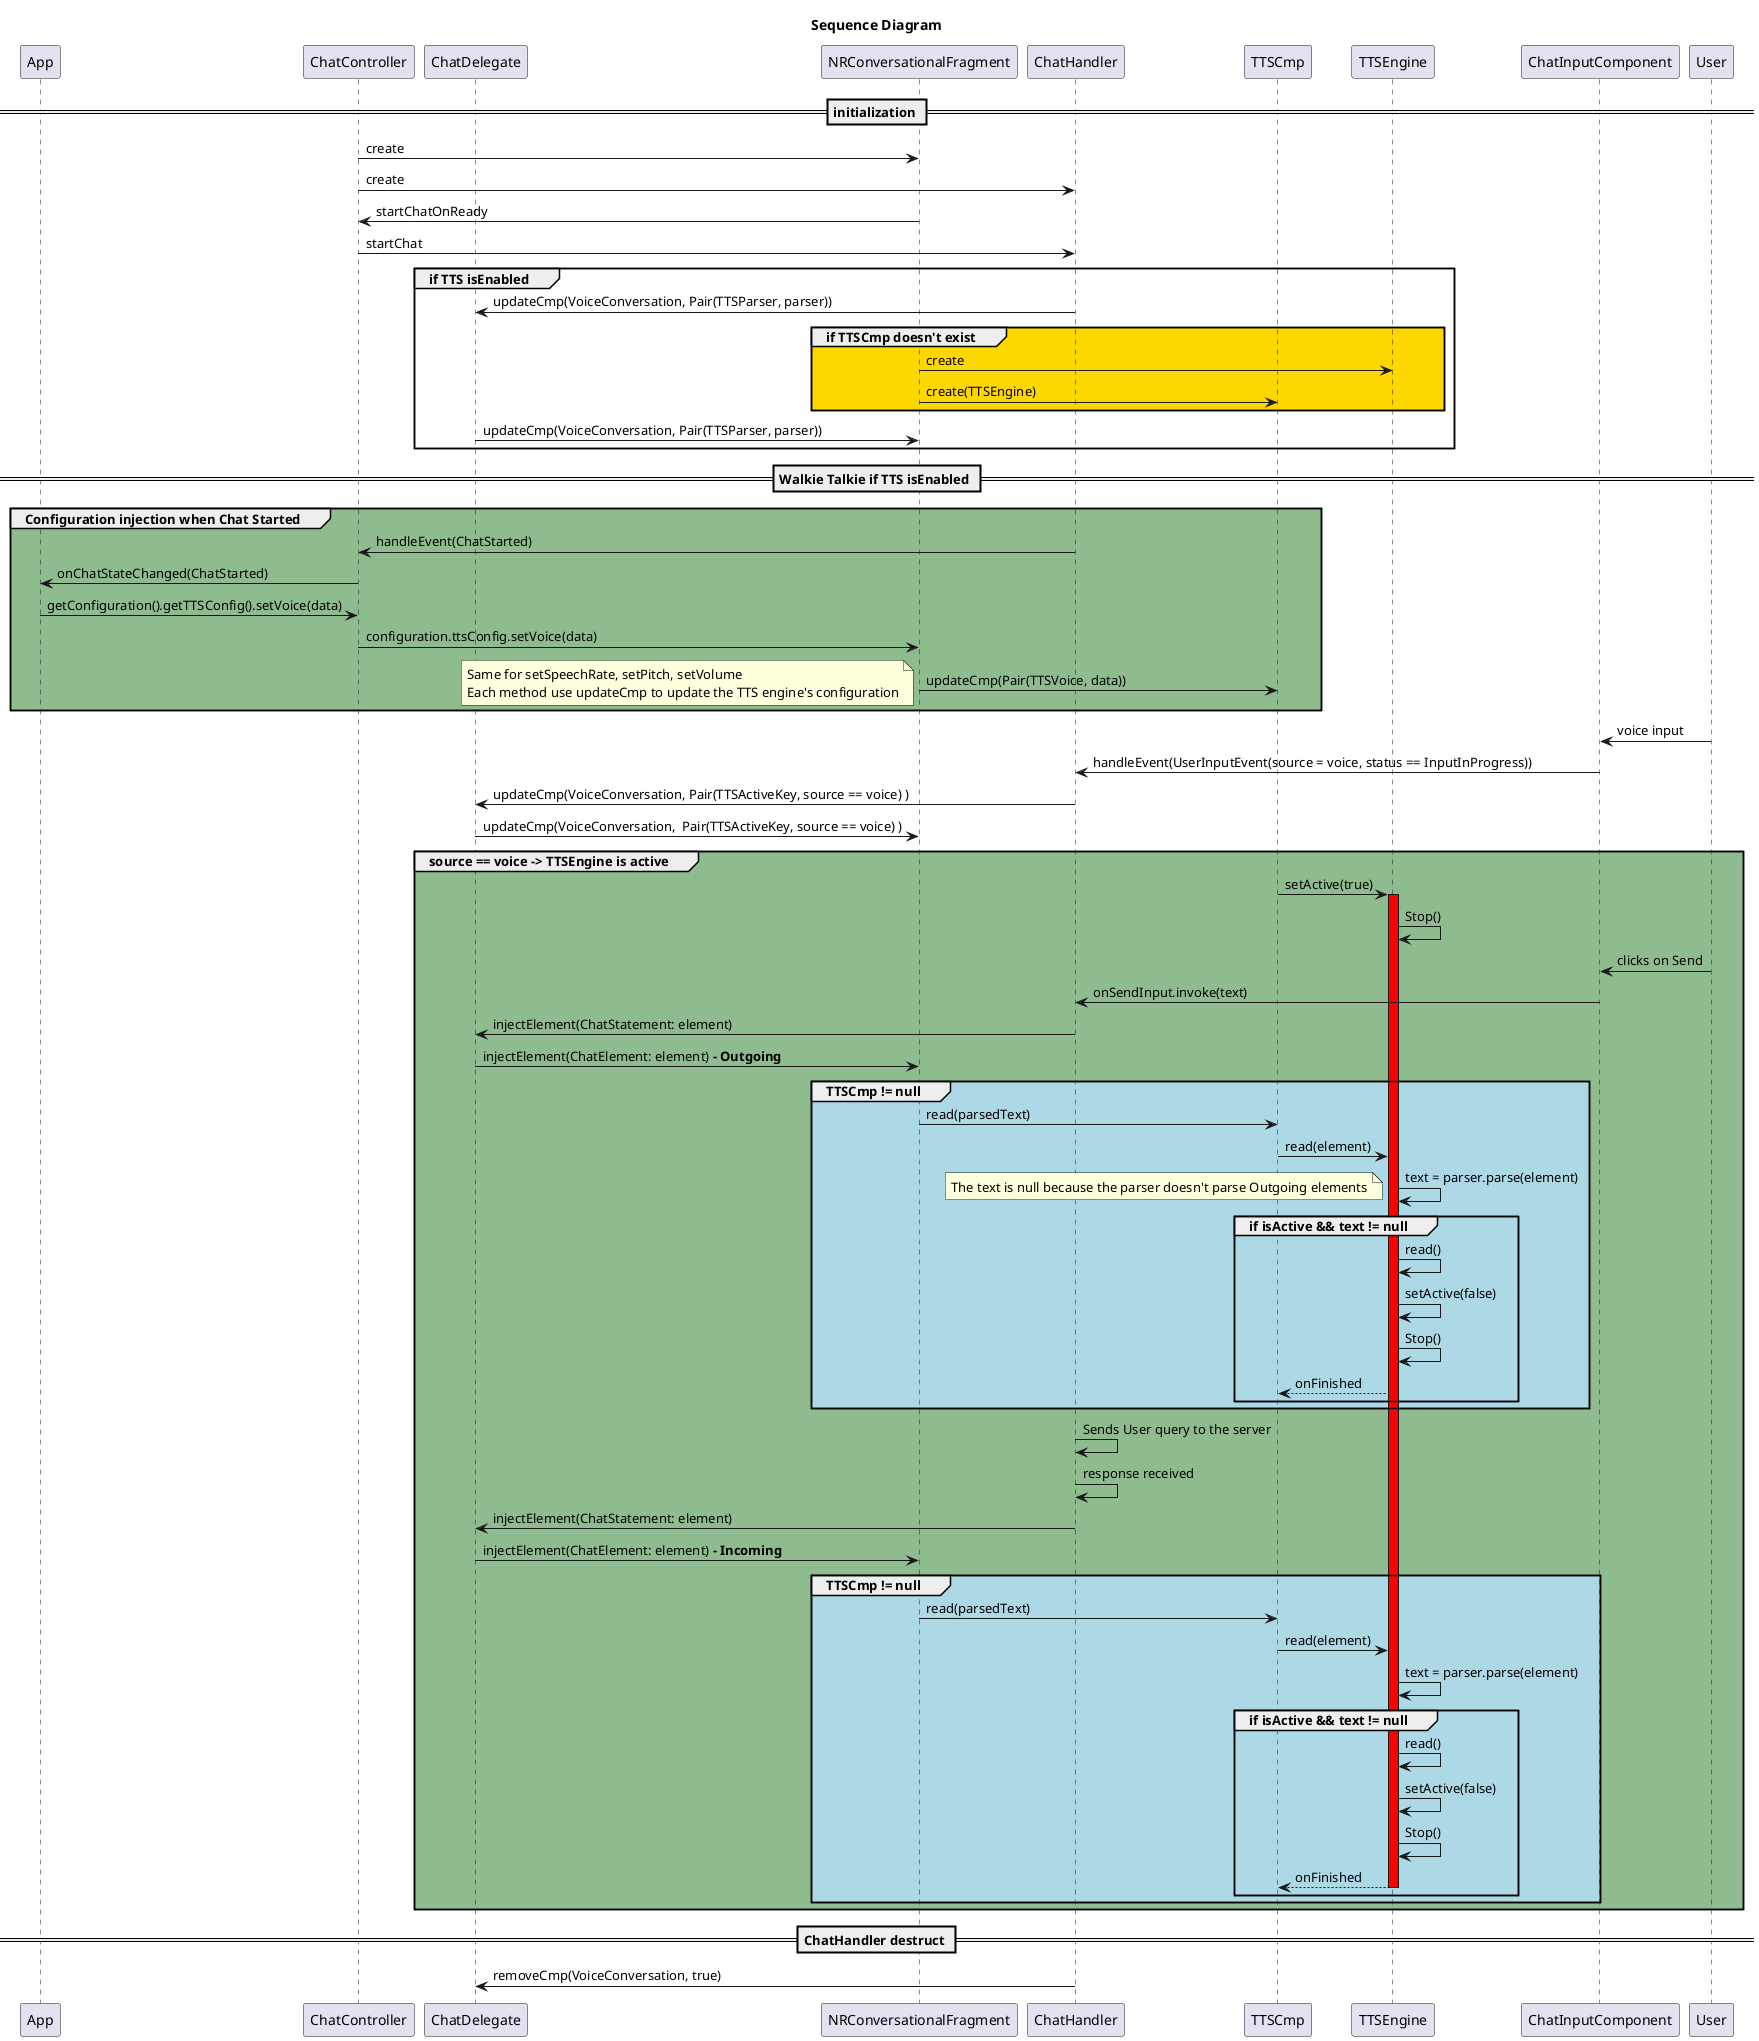 @startuml
title Sequence Diagram

participant App
participant ChatController
participant ChatDelegate
participant NRConversationalFragment
participant ChatHandler
participant TTSCmp
participant TTSEngine
participant ChatInputComponent
participant User

== initialization ==

    ChatController -> NRConversationalFragment: create
    ChatController -> ChatHandler: create
    NRConversationalFragment -> ChatController: startChatOnReady
    ChatController -> ChatHandler: startChat
    group if TTS isEnabled
        ChatHandler -> ChatDelegate: updateCmp(VoiceConversation, Pair(TTSParser, parser))
        group #Gold if TTSCmp doesn't exist
            NRConversationalFragment -> TTSEngine: create
            NRConversationalFragment -> TTSCmp: create(TTSEngine)
        end
        ChatDelegate -> NRConversationalFragment: updateCmp(VoiceConversation, Pair(TTSParser, parser))
    end

== Walkie Talkie if TTS isEnabled ==

group  #DarkSeaGreen Configuration injection when Chat Started
    ChatHandler -> ChatController: handleEvent(ChatStarted)
    ChatController -> App: onChatStateChanged(ChatStarted)

    App -> ChatController: getConfiguration().getTTSConfig().setVoice(data)
    ChatController -> NRConversationalFragment: configuration.ttsConfig.setVoice(data)
    NRConversationalFragment -> TTSCmp: updateCmp(Pair(TTSVoice, data))

    note left
        	Same for setSpeechRate, setPitch, setVolume
        	Each method use updateCmp to update the TTS engine's configuration
    end note

end

User -> ChatInputComponent: voice input
ChatInputComponent -> ChatHandler: handleEvent(UserInputEvent(source = voice, status == InputInProgress))
ChatHandler -> ChatDelegate: updateCmp(VoiceConversation, Pair(TTSActiveKey, source == voice) )
ChatDelegate -> NRConversationalFragment: updateCmp(VoiceConversation,  Pair(TTSActiveKey, source == voice) )

group #DarkSeaGreen source == voice -> TTSEngine is active

    TTSCmp -> TTSEngine: setActive(true)
    activate TTSEngine #Red
    TTSEngine -> TTSEngine: Stop()

    User -> ChatInputComponent: clicks on Send
    ChatInputComponent -> ChatHandler: onSendInput.invoke(text)
    ChatHandler -> ChatDelegate: injectElement(ChatStatement: element)
    ChatDelegate -> NRConversationalFragment: injectElement(ChatElement: element) **- Outgoing**
    group #LightBlue TTSCmp != null
        NRConversationalFragment -> TTSCmp: read(parsedText)
        TTSCmp -> TTSEngine: read(element)
        TTSEngine -> TTSEngine: text = parser.parse(element)
        note left
        The text is null because the parser doesn't parse Outgoing elements
        end note
       group if isActive && text != null
               TTSEngine -> TTSEngine: read()
               TTSEngine -> TTSEngine: setActive(false)
               TTSEngine -> TTSEngine: Stop()
               TTSEngine --> TTSCmp: onFinished
        end
    end
   
    ChatHandler -> ChatHandler: Sends User query to the server
    ChatHandler -> ChatHandler: response received
    ChatHandler -> ChatDelegate: injectElement(ChatStatement: element)
    ChatDelegate -> NRConversationalFragment: injectElement(ChatElement: element) **- Incoming**
    
    group #LightBlue TTSCmp != null
        NRConversationalFragment -> TTSCmp: read(parsedText)
        TTSCmp -> TTSEngine: read(element)
        TTSEngine -> TTSEngine: text = parser.parse(element)
        group if isActive && text != null
            TTSEngine -> TTSEngine: read()
            TTSEngine -> TTSEngine: setActive(false)
            TTSEngine -> TTSEngine: Stop()
            TTSEngine --> TTSCmp: onFinished
    deactivate TTSEngine
    end
    end
end

== ChatHandler destruct ==
ChatHandler -> ChatDelegate: removeCmp(VoiceConversation, true)

@enduml